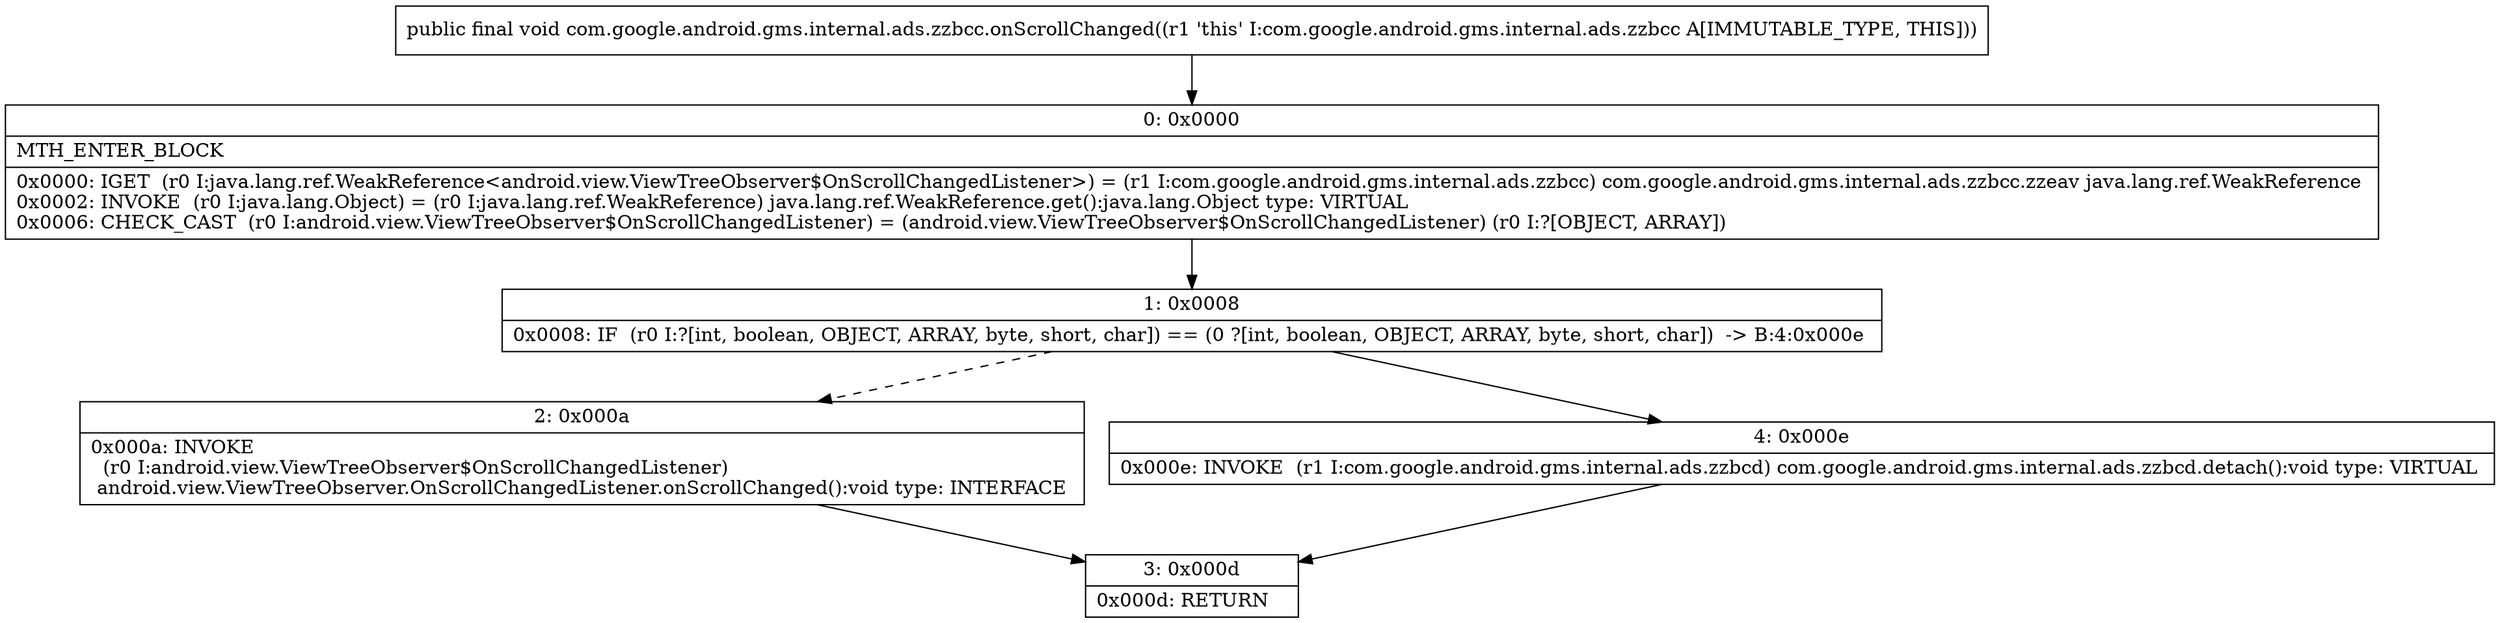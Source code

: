 digraph "CFG forcom.google.android.gms.internal.ads.zzbcc.onScrollChanged()V" {
Node_0 [shape=record,label="{0\:\ 0x0000|MTH_ENTER_BLOCK\l|0x0000: IGET  (r0 I:java.lang.ref.WeakReference\<android.view.ViewTreeObserver$OnScrollChangedListener\>) = (r1 I:com.google.android.gms.internal.ads.zzbcc) com.google.android.gms.internal.ads.zzbcc.zzeav java.lang.ref.WeakReference \l0x0002: INVOKE  (r0 I:java.lang.Object) = (r0 I:java.lang.ref.WeakReference) java.lang.ref.WeakReference.get():java.lang.Object type: VIRTUAL \l0x0006: CHECK_CAST  (r0 I:android.view.ViewTreeObserver$OnScrollChangedListener) = (android.view.ViewTreeObserver$OnScrollChangedListener) (r0 I:?[OBJECT, ARRAY]) \l}"];
Node_1 [shape=record,label="{1\:\ 0x0008|0x0008: IF  (r0 I:?[int, boolean, OBJECT, ARRAY, byte, short, char]) == (0 ?[int, boolean, OBJECT, ARRAY, byte, short, char])  \-\> B:4:0x000e \l}"];
Node_2 [shape=record,label="{2\:\ 0x000a|0x000a: INVOKE  \l  (r0 I:android.view.ViewTreeObserver$OnScrollChangedListener)\l android.view.ViewTreeObserver.OnScrollChangedListener.onScrollChanged():void type: INTERFACE \l}"];
Node_3 [shape=record,label="{3\:\ 0x000d|0x000d: RETURN   \l}"];
Node_4 [shape=record,label="{4\:\ 0x000e|0x000e: INVOKE  (r1 I:com.google.android.gms.internal.ads.zzbcd) com.google.android.gms.internal.ads.zzbcd.detach():void type: VIRTUAL \l}"];
MethodNode[shape=record,label="{public final void com.google.android.gms.internal.ads.zzbcc.onScrollChanged((r1 'this' I:com.google.android.gms.internal.ads.zzbcc A[IMMUTABLE_TYPE, THIS])) }"];
MethodNode -> Node_0;
Node_0 -> Node_1;
Node_1 -> Node_2[style=dashed];
Node_1 -> Node_4;
Node_2 -> Node_3;
Node_4 -> Node_3;
}

